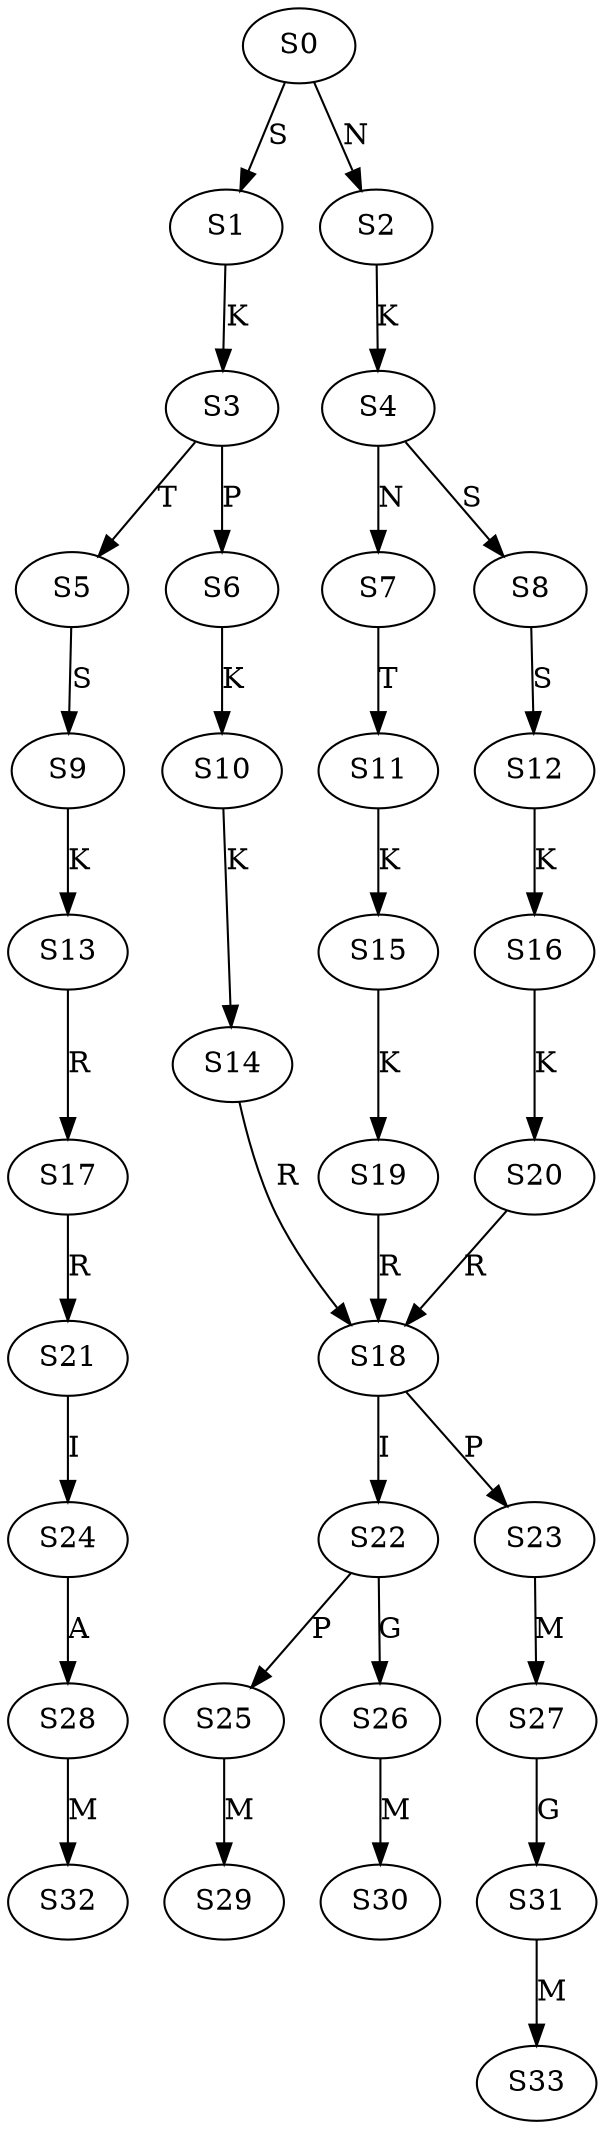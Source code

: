 strict digraph  {
	S0 -> S1 [ label = S ];
	S0 -> S2 [ label = N ];
	S1 -> S3 [ label = K ];
	S2 -> S4 [ label = K ];
	S3 -> S5 [ label = T ];
	S3 -> S6 [ label = P ];
	S4 -> S7 [ label = N ];
	S4 -> S8 [ label = S ];
	S5 -> S9 [ label = S ];
	S6 -> S10 [ label = K ];
	S7 -> S11 [ label = T ];
	S8 -> S12 [ label = S ];
	S9 -> S13 [ label = K ];
	S10 -> S14 [ label = K ];
	S11 -> S15 [ label = K ];
	S12 -> S16 [ label = K ];
	S13 -> S17 [ label = R ];
	S14 -> S18 [ label = R ];
	S15 -> S19 [ label = K ];
	S16 -> S20 [ label = K ];
	S17 -> S21 [ label = R ];
	S18 -> S22 [ label = I ];
	S18 -> S23 [ label = P ];
	S19 -> S18 [ label = R ];
	S20 -> S18 [ label = R ];
	S21 -> S24 [ label = I ];
	S22 -> S25 [ label = P ];
	S22 -> S26 [ label = G ];
	S23 -> S27 [ label = M ];
	S24 -> S28 [ label = A ];
	S25 -> S29 [ label = M ];
	S26 -> S30 [ label = M ];
	S27 -> S31 [ label = G ];
	S28 -> S32 [ label = M ];
	S31 -> S33 [ label = M ];
}
